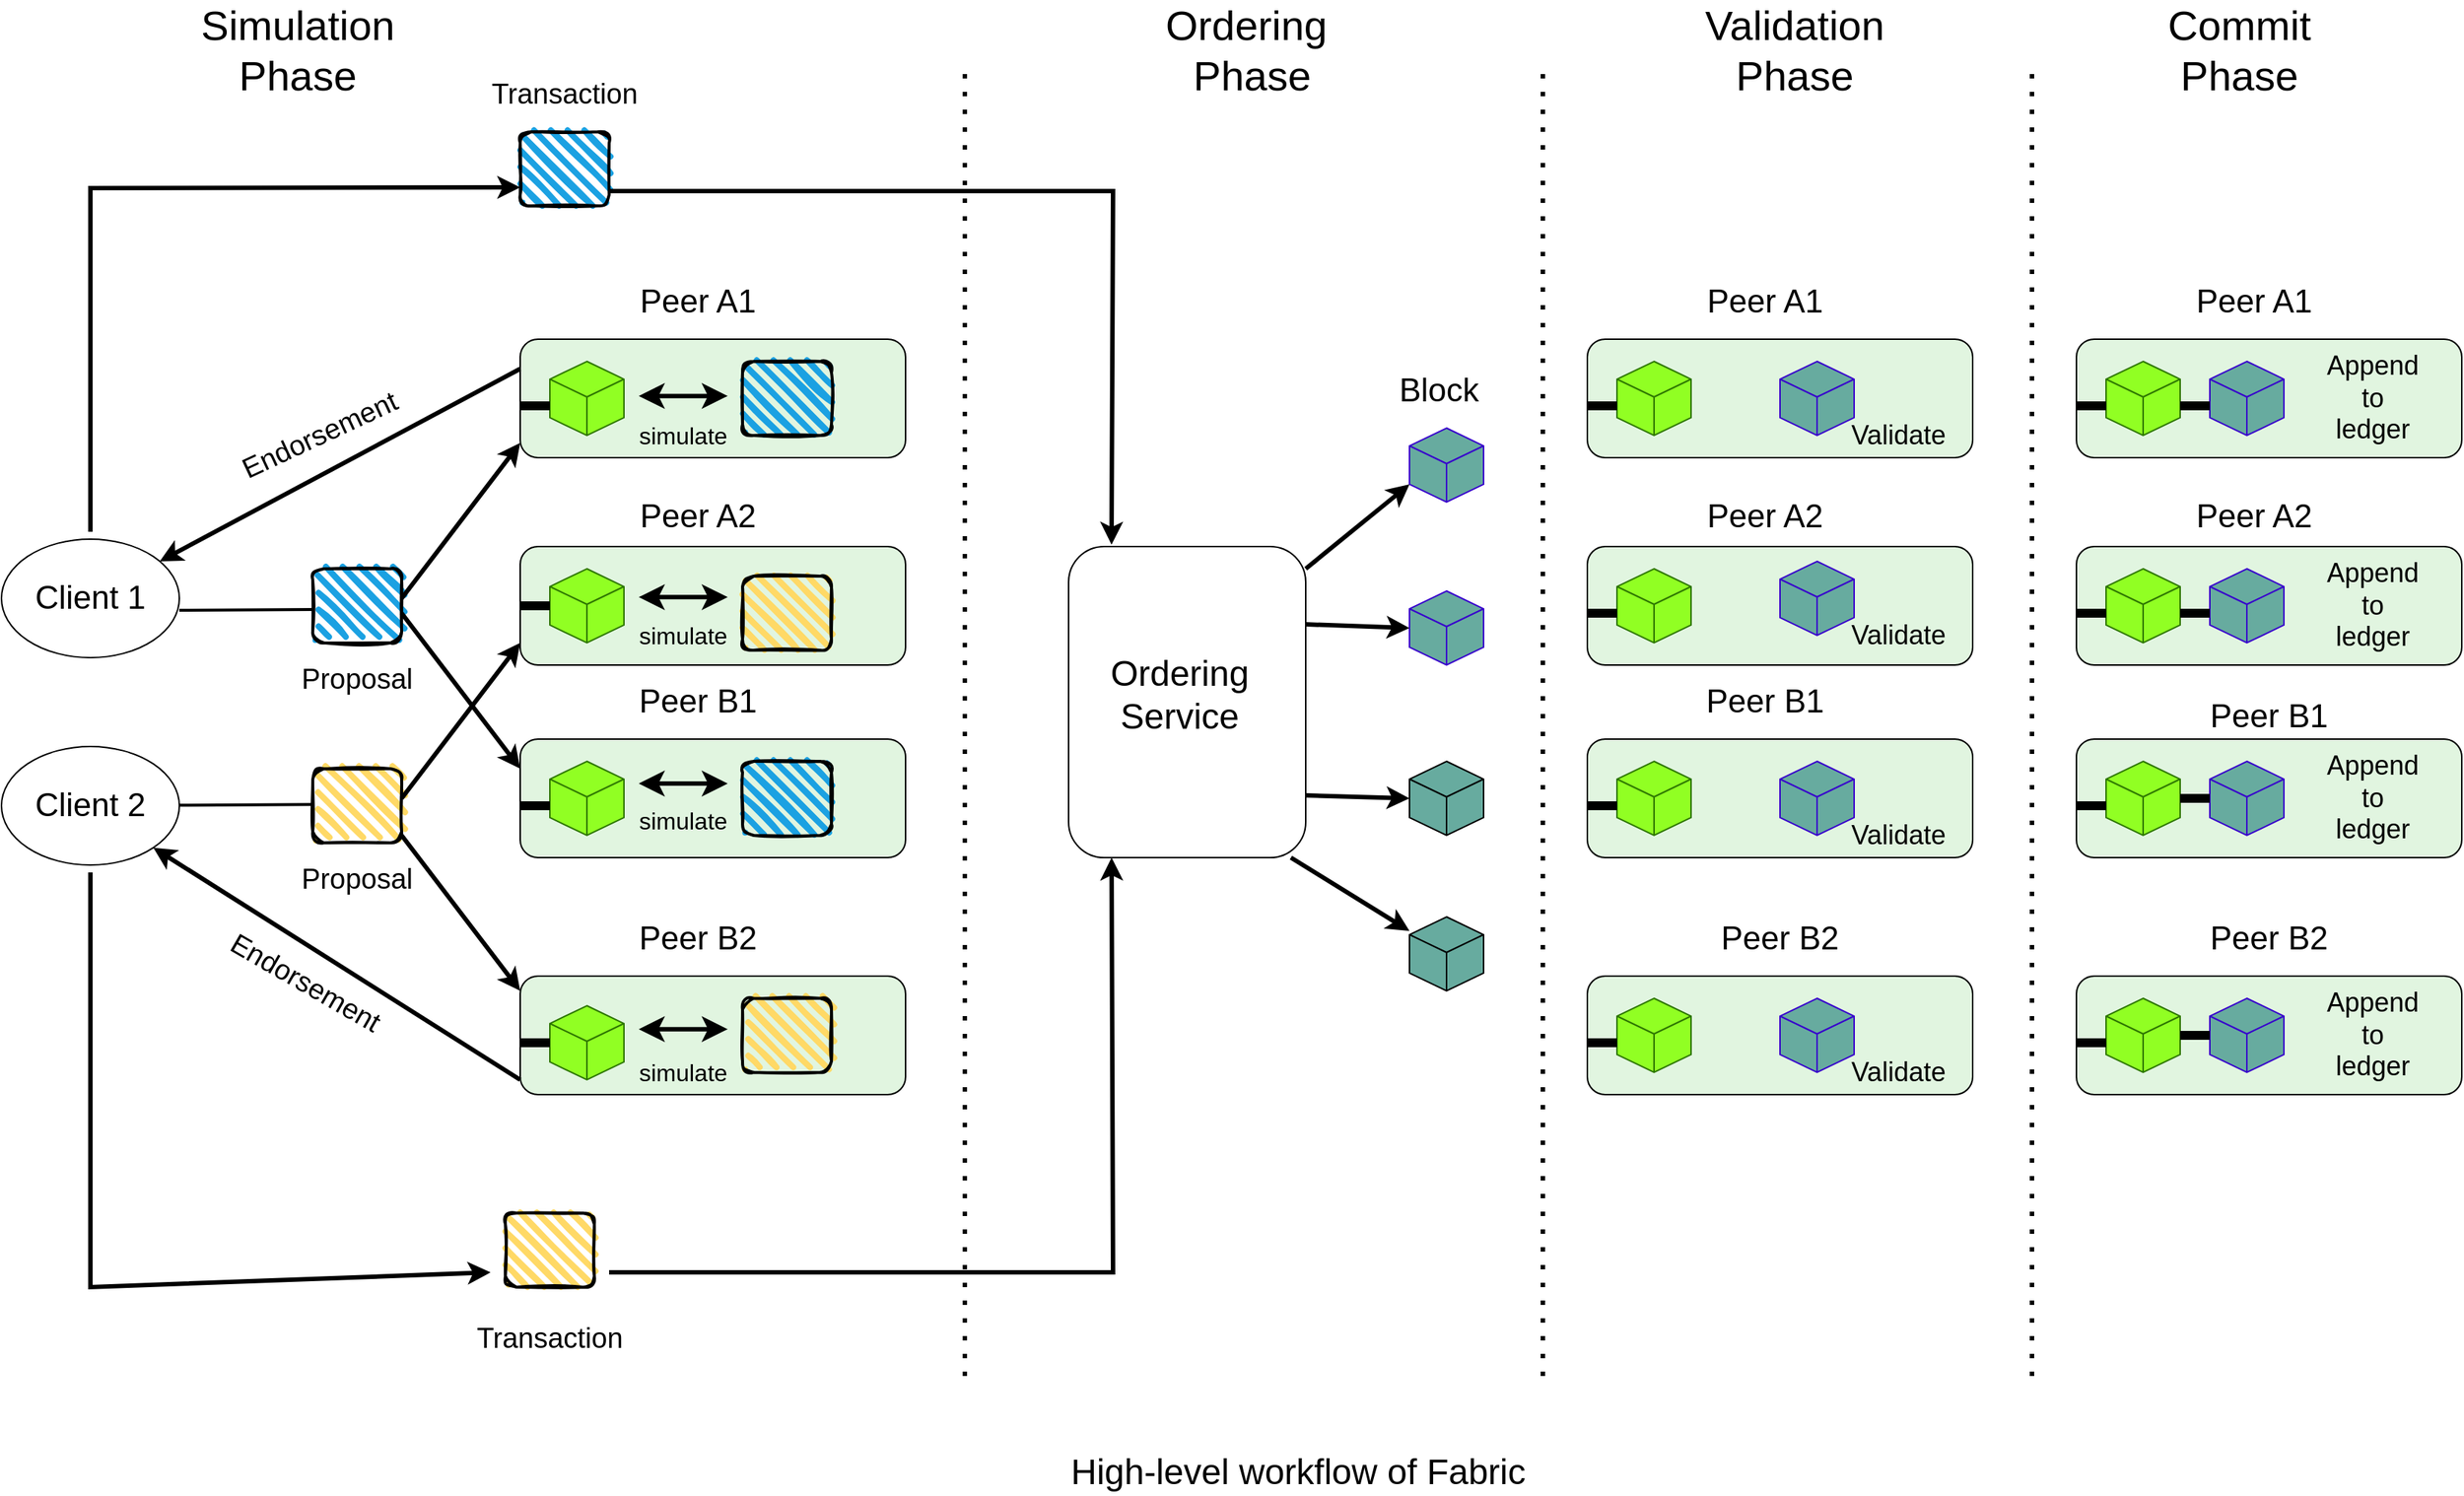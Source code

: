 <mxfile version="21.5.2" type="github" pages="3">
  <diagram name="Page-1" id="nzDO3ZbdwUi7aDr2axk2">
    <mxGraphModel dx="2117" dy="1140" grid="1" gridSize="10" guides="1" tooltips="1" connect="1" arrows="1" fold="1" page="1" pageScale="1" pageWidth="2339" pageHeight="3300" math="0" shadow="0">
      <root>
        <mxCell id="0" />
        <mxCell id="1" parent="0" />
        <mxCell id="fq5BVHbG5BEVQjboFMJJ-3" value="" style="ellipse;whiteSpace=wrap;html=1;" vertex="1" parent="1">
          <mxGeometry x="450" y="515" width="120" height="80" as="geometry" />
        </mxCell>
        <mxCell id="fq5BVHbG5BEVQjboFMJJ-4" value="" style="ellipse;whiteSpace=wrap;html=1;" vertex="1" parent="1">
          <mxGeometry x="450" y="655" width="120" height="80" as="geometry" />
        </mxCell>
        <mxCell id="fq5BVHbG5BEVQjboFMJJ-5" value="" style="rounded=1;whiteSpace=wrap;html=1;fillColor=#E1F5E0;" vertex="1" parent="1">
          <mxGeometry x="800" y="380" width="260" height="80" as="geometry" />
        </mxCell>
        <mxCell id="fq5BVHbG5BEVQjboFMJJ-7" value="" style="rounded=1;whiteSpace=wrap;html=1;fillColor=#E1F5E0;" vertex="1" parent="1">
          <mxGeometry x="800" y="520" width="260" height="80" as="geometry" />
        </mxCell>
        <mxCell id="fq5BVHbG5BEVQjboFMJJ-8" value="" style="rounded=1;whiteSpace=wrap;html=1;fillColor=#E1F5E0;" vertex="1" parent="1">
          <mxGeometry x="800" y="650" width="260" height="80" as="geometry" />
        </mxCell>
        <mxCell id="fq5BVHbG5BEVQjboFMJJ-9" value="" style="rounded=1;whiteSpace=wrap;html=1;fillColor=#E1F5E0;" vertex="1" parent="1">
          <mxGeometry x="800" y="810" width="260" height="80" as="geometry" />
        </mxCell>
        <mxCell id="fq5BVHbG5BEVQjboFMJJ-10" value="" style="endArrow=none;dashed=1;html=1;dashPattern=1 3;strokeWidth=3;rounded=0;" edge="1" parent="1">
          <mxGeometry width="50" height="50" relative="1" as="geometry">
            <mxPoint x="1100" y="1080" as="sourcePoint" />
            <mxPoint x="1100" y="200" as="targetPoint" />
          </mxGeometry>
        </mxCell>
        <mxCell id="fq5BVHbG5BEVQjboFMJJ-11" value="" style="rounded=1;whiteSpace=wrap;html=1;" vertex="1" parent="1">
          <mxGeometry x="1170" y="520" width="160" height="210" as="geometry" />
        </mxCell>
        <mxCell id="fq5BVHbG5BEVQjboFMJJ-13" value="" style="html=1;whiteSpace=wrap;shape=isoCube2;backgroundOutline=1;isoAngle=15;fillColor=#67AB9F;fontColor=#ffffff;strokeColor=#3700CC;" vertex="1" parent="1">
          <mxGeometry x="1400" y="440" width="50" height="50" as="geometry" />
        </mxCell>
        <mxCell id="fq5BVHbG5BEVQjboFMJJ-14" value="" style="html=1;whiteSpace=wrap;shape=isoCube2;backgroundOutline=1;isoAngle=15;fillColor=#67AB9F;fontColor=#ffffff;strokeColor=#3700CC;" vertex="1" parent="1">
          <mxGeometry x="1400" y="550" width="50" height="50" as="geometry" />
        </mxCell>
        <mxCell id="fq5BVHbG5BEVQjboFMJJ-15" value="" style="html=1;whiteSpace=wrap;shape=isoCube2;backgroundOutline=1;isoAngle=15;fillColor=#67AB9F;" vertex="1" parent="1">
          <mxGeometry x="1400" y="665" width="50" height="50" as="geometry" />
        </mxCell>
        <mxCell id="fq5BVHbG5BEVQjboFMJJ-16" value="" style="html=1;whiteSpace=wrap;shape=isoCube2;backgroundOutline=1;isoAngle=15;fillColor=#67AB9F;" vertex="1" parent="1">
          <mxGeometry x="1400" y="770" width="50" height="50" as="geometry" />
        </mxCell>
        <mxCell id="fq5BVHbG5BEVQjboFMJJ-17" value="" style="endArrow=none;dashed=1;html=1;dashPattern=1 3;strokeWidth=3;rounded=0;" edge="1" parent="1">
          <mxGeometry width="50" height="50" relative="1" as="geometry">
            <mxPoint x="1490" y="1080" as="sourcePoint" />
            <mxPoint x="1490" y="200" as="targetPoint" />
          </mxGeometry>
        </mxCell>
        <mxCell id="fq5BVHbG5BEVQjboFMJJ-22" value="" style="html=1;whiteSpace=wrap;shape=isoCube2;backgroundOutline=1;isoAngle=15;fillColor=#91FF23;strokeColor=#2D7600;fontColor=#ffffff;" vertex="1" parent="1">
          <mxGeometry x="820" y="395" width="50" height="50" as="geometry" />
        </mxCell>
        <mxCell id="fq5BVHbG5BEVQjboFMJJ-23" value="" style="html=1;whiteSpace=wrap;shape=isoCube2;backgroundOutline=1;isoAngle=15;fillColor=#91FF23;fontColor=#ffffff;strokeColor=#2D7600;" vertex="1" parent="1">
          <mxGeometry x="820" y="535" width="50" height="50" as="geometry" />
        </mxCell>
        <mxCell id="fq5BVHbG5BEVQjboFMJJ-24" value="" style="html=1;whiteSpace=wrap;shape=isoCube2;backgroundOutline=1;isoAngle=15;fillColor=#91FF23;fontColor=#ffffff;strokeColor=#2D7600;" vertex="1" parent="1">
          <mxGeometry x="820" y="665" width="50" height="50" as="geometry" />
        </mxCell>
        <mxCell id="fq5BVHbG5BEVQjboFMJJ-25" value="" style="html=1;whiteSpace=wrap;shape=isoCube2;backgroundOutline=1;isoAngle=15;fillColor=#91FF23;fontColor=#ffffff;strokeColor=#2D7600;" vertex="1" parent="1">
          <mxGeometry x="820" y="830" width="50" height="50" as="geometry" />
        </mxCell>
        <mxCell id="fq5BVHbG5BEVQjboFMJJ-26" value="" style="line;strokeWidth=6;html=1;" vertex="1" parent="1">
          <mxGeometry x="800" y="850" width="20" height="10" as="geometry" />
        </mxCell>
        <mxCell id="fq5BVHbG5BEVQjboFMJJ-27" value="" style="line;strokeWidth=6;html=1;" vertex="1" parent="1">
          <mxGeometry x="800" y="690" width="20" height="10" as="geometry" />
        </mxCell>
        <mxCell id="fq5BVHbG5BEVQjboFMJJ-28" value="" style="line;strokeWidth=6;html=1;" vertex="1" parent="1">
          <mxGeometry x="800" y="555" width="20" height="10" as="geometry" />
        </mxCell>
        <mxCell id="fq5BVHbG5BEVQjboFMJJ-29" value="" style="line;strokeWidth=6;html=1;" vertex="1" parent="1">
          <mxGeometry x="800" y="420" width="20" height="10" as="geometry" />
        </mxCell>
        <mxCell id="fq5BVHbG5BEVQjboFMJJ-31" value="" style="rounded=1;whiteSpace=wrap;html=1;strokeWidth=2;fillWeight=4;hachureGap=8;hachureAngle=45;fillColor=#1ba1e2;sketch=1;" vertex="1" parent="1">
          <mxGeometry x="660" y="535" width="60" height="50" as="geometry" />
        </mxCell>
        <mxCell id="fq5BVHbG5BEVQjboFMJJ-32" value="" style="rounded=1;whiteSpace=wrap;html=1;strokeWidth=2;fillWeight=4;hachureGap=8;hachureAngle=45;fillColor=#FFD966;sketch=1;" vertex="1" parent="1">
          <mxGeometry x="660" y="670" width="60" height="50" as="geometry" />
        </mxCell>
        <mxCell id="fq5BVHbG5BEVQjboFMJJ-34" value="" style="endArrow=none;html=1;rounded=0;entryX=0;entryY=0.75;entryDx=0;entryDy=0;strokeWidth=2;" edge="1" parent="1">
          <mxGeometry width="50" height="50" relative="1" as="geometry">
            <mxPoint x="570" y="563" as="sourcePoint" />
            <mxPoint x="660" y="562.5" as="targetPoint" />
          </mxGeometry>
        </mxCell>
        <mxCell id="fq5BVHbG5BEVQjboFMJJ-35" value="" style="endArrow=none;html=1;rounded=0;entryX=0;entryY=0.75;entryDx=0;entryDy=0;strokeWidth=2;" edge="1" parent="1">
          <mxGeometry width="50" height="50" relative="1" as="geometry">
            <mxPoint x="570" y="694.67" as="sourcePoint" />
            <mxPoint x="660" y="694.17" as="targetPoint" />
          </mxGeometry>
        </mxCell>
        <mxCell id="fq5BVHbG5BEVQjboFMJJ-37" value="" style="endArrow=classic;html=1;rounded=0;entryX=0;entryY=0.25;entryDx=0;entryDy=0;strokeWidth=3;" edge="1" parent="1" target="fq5BVHbG5BEVQjboFMJJ-8">
          <mxGeometry width="50" height="50" relative="1" as="geometry">
            <mxPoint x="720" y="565" as="sourcePoint" />
            <mxPoint x="770" y="515" as="targetPoint" />
          </mxGeometry>
        </mxCell>
        <mxCell id="fq5BVHbG5BEVQjboFMJJ-39" value="" style="endArrow=classic;html=1;rounded=0;strokeWidth=3;" edge="1" parent="1">
          <mxGeometry width="50" height="50" relative="1" as="geometry">
            <mxPoint x="720" y="555" as="sourcePoint" />
            <mxPoint x="800" y="450" as="targetPoint" />
          </mxGeometry>
        </mxCell>
        <mxCell id="fq5BVHbG5BEVQjboFMJJ-40" value="" style="endArrow=classic;html=1;rounded=0;strokeWidth=3;" edge="1" parent="1">
          <mxGeometry width="50" height="50" relative="1" as="geometry">
            <mxPoint x="720" y="690" as="sourcePoint" />
            <mxPoint x="800" y="585" as="targetPoint" />
          </mxGeometry>
        </mxCell>
        <mxCell id="fq5BVHbG5BEVQjboFMJJ-41" value="" style="endArrow=classic;html=1;rounded=0;entryX=0;entryY=0.25;entryDx=0;entryDy=0;strokeWidth=3;" edge="1" parent="1">
          <mxGeometry width="50" height="50" relative="1" as="geometry">
            <mxPoint x="720" y="715" as="sourcePoint" />
            <mxPoint x="800" y="820" as="targetPoint" />
          </mxGeometry>
        </mxCell>
        <mxCell id="fq5BVHbG5BEVQjboFMJJ-43" value="" style="endArrow=classic;html=1;rounded=0;exitX=0;exitY=0.25;exitDx=0;exitDy=0;strokeWidth=3;" edge="1" parent="1" source="fq5BVHbG5BEVQjboFMJJ-5" target="fq5BVHbG5BEVQjboFMJJ-3">
          <mxGeometry width="50" height="50" relative="1" as="geometry">
            <mxPoint x="580" y="520" as="sourcePoint" />
            <mxPoint x="630" y="470" as="targetPoint" />
          </mxGeometry>
        </mxCell>
        <mxCell id="fq5BVHbG5BEVQjboFMJJ-44" value="" style="endArrow=classic;html=1;rounded=0;exitX=0;exitY=0.25;exitDx=0;exitDy=0;strokeWidth=3;entryX=1;entryY=1;entryDx=0;entryDy=0;" edge="1" parent="1" target="fq5BVHbG5BEVQjboFMJJ-4">
          <mxGeometry width="50" height="50" relative="1" as="geometry">
            <mxPoint x="800" y="880" as="sourcePoint" />
            <mxPoint x="557" y="1010" as="targetPoint" />
          </mxGeometry>
        </mxCell>
        <mxCell id="fq5BVHbG5BEVQjboFMJJ-45" value="" style="rounded=1;whiteSpace=wrap;html=1;strokeWidth=2;fillWeight=4;hachureGap=8;hachureAngle=45;fillColor=#1ba1e2;sketch=1;" vertex="1" parent="1">
          <mxGeometry x="800" y="240" width="60" height="50" as="geometry" />
        </mxCell>
        <mxCell id="fq5BVHbG5BEVQjboFMJJ-46" value="" style="rounded=1;whiteSpace=wrap;html=1;strokeWidth=2;fillWeight=4;hachureGap=8;hachureAngle=45;fillColor=#FFD966;sketch=1;" vertex="1" parent="1">
          <mxGeometry x="790" y="970" width="60" height="50" as="geometry" />
        </mxCell>
        <mxCell id="fq5BVHbG5BEVQjboFMJJ-49" value="" style="endArrow=classic;html=1;rounded=0;entryX=0;entryY=0.75;entryDx=0;entryDy=0;strokeWidth=3;" edge="1" parent="1" target="fq5BVHbG5BEVQjboFMJJ-45">
          <mxGeometry width="50" height="50" relative="1" as="geometry">
            <mxPoint x="510" y="510" as="sourcePoint" />
            <mxPoint x="520" y="280" as="targetPoint" />
            <Array as="points">
              <mxPoint x="510" y="278" />
            </Array>
          </mxGeometry>
        </mxCell>
        <mxCell id="fq5BVHbG5BEVQjboFMJJ-50" value="" style="endArrow=classic;html=1;rounded=0;strokeWidth=3;exitX=1;exitY=0.5;exitDx=0;exitDy=0;entryX=0.181;entryY=-0.006;entryDx=0;entryDy=0;entryPerimeter=0;" edge="1" parent="1" target="fq5BVHbG5BEVQjboFMJJ-11">
          <mxGeometry width="50" height="50" relative="1" as="geometry">
            <mxPoint x="860" y="280" as="sourcePoint" />
            <mxPoint x="1200" y="510" as="targetPoint" />
            <Array as="points">
              <mxPoint x="1200" y="280" />
            </Array>
          </mxGeometry>
        </mxCell>
        <mxCell id="fq5BVHbG5BEVQjboFMJJ-51" value="" style="endArrow=classic;html=1;rounded=0;strokeWidth=3;" edge="1" parent="1">
          <mxGeometry width="50" height="50" relative="1" as="geometry">
            <mxPoint x="510" y="740" as="sourcePoint" />
            <mxPoint x="780" y="1010" as="targetPoint" />
            <Array as="points">
              <mxPoint x="510" y="1020" />
            </Array>
          </mxGeometry>
        </mxCell>
        <mxCell id="fq5BVHbG5BEVQjboFMJJ-52" value="" style="endArrow=classic;html=1;rounded=0;strokeWidth=3;exitX=1;exitY=0.5;exitDx=0;exitDy=0;" edge="1" parent="1">
          <mxGeometry width="50" height="50" relative="1" as="geometry">
            <mxPoint x="860" y="1010" as="sourcePoint" />
            <mxPoint x="1199" y="730" as="targetPoint" />
            <Array as="points">
              <mxPoint x="1200" y="1010" />
            </Array>
          </mxGeometry>
        </mxCell>
        <mxCell id="fq5BVHbG5BEVQjboFMJJ-54" value="" style="endArrow=classic;html=1;rounded=0;entryX=0;entryY=0;entryDx=0;entryDy=37.996;entryPerimeter=0;strokeWidth=3;" edge="1" parent="1" target="fq5BVHbG5BEVQjboFMJJ-13">
          <mxGeometry width="50" height="50" relative="1" as="geometry">
            <mxPoint x="1330" y="535" as="sourcePoint" />
            <mxPoint x="1380" y="485" as="targetPoint" />
          </mxGeometry>
        </mxCell>
        <mxCell id="fq5BVHbG5BEVQjboFMJJ-57" value="" style="endArrow=classic;html=1;rounded=0;entryX=0;entryY=0.5;entryDx=0;entryDy=0;entryPerimeter=0;strokeWidth=3;exitX=1;exitY=0.25;exitDx=0;exitDy=0;" edge="1" parent="1" source="fq5BVHbG5BEVQjboFMJJ-11" target="fq5BVHbG5BEVQjboFMJJ-14">
          <mxGeometry width="50" height="50" relative="1" as="geometry">
            <mxPoint x="1330" y="600" as="sourcePoint" />
            <mxPoint x="1400" y="543" as="targetPoint" />
          </mxGeometry>
        </mxCell>
        <mxCell id="fq5BVHbG5BEVQjboFMJJ-60" value="" style="endArrow=classic;html=1;rounded=0;entryX=0;entryY=0.5;entryDx=0;entryDy=0;entryPerimeter=0;strokeWidth=3;exitX=1;exitY=0.25;exitDx=0;exitDy=0;" edge="1" parent="1">
          <mxGeometry width="50" height="50" relative="1" as="geometry">
            <mxPoint x="1330" y="688" as="sourcePoint" />
            <mxPoint x="1400" y="690" as="targetPoint" />
          </mxGeometry>
        </mxCell>
        <mxCell id="fq5BVHbG5BEVQjboFMJJ-61" value="" style="endArrow=classic;html=1;rounded=0;strokeWidth=3;exitX=1;exitY=0.25;exitDx=0;exitDy=0;" edge="1" parent="1" target="fq5BVHbG5BEVQjboFMJJ-16">
          <mxGeometry width="50" height="50" relative="1" as="geometry">
            <mxPoint x="1320" y="730" as="sourcePoint" />
            <mxPoint x="1390" y="732" as="targetPoint" />
          </mxGeometry>
        </mxCell>
        <mxCell id="fq5BVHbG5BEVQjboFMJJ-66" value="" style="rounded=1;whiteSpace=wrap;html=1;fillColor=#E1F5E0;" vertex="1" parent="1">
          <mxGeometry x="1520" y="380" width="260" height="80" as="geometry" />
        </mxCell>
        <mxCell id="fq5BVHbG5BEVQjboFMJJ-67" value="" style="html=1;whiteSpace=wrap;shape=isoCube2;backgroundOutline=1;isoAngle=15;fillColor=#91FF23;strokeColor=#2D7600;fontColor=#ffffff;" vertex="1" parent="1">
          <mxGeometry x="1540" y="395" width="50" height="50" as="geometry" />
        </mxCell>
        <mxCell id="fq5BVHbG5BEVQjboFMJJ-68" value="" style="line;strokeWidth=6;html=1;" vertex="1" parent="1">
          <mxGeometry x="1520" y="420" width="20" height="10" as="geometry" />
        </mxCell>
        <mxCell id="fq5BVHbG5BEVQjboFMJJ-69" value="" style="rounded=1;whiteSpace=wrap;html=1;fillColor=#E1F5E0;" vertex="1" parent="1">
          <mxGeometry x="1520" y="520" width="260" height="80" as="geometry" />
        </mxCell>
        <mxCell id="fq5BVHbG5BEVQjboFMJJ-70" value="" style="html=1;whiteSpace=wrap;shape=isoCube2;backgroundOutline=1;isoAngle=15;fillColor=#91FF23;strokeColor=#2D7600;fontColor=#ffffff;" vertex="1" parent="1">
          <mxGeometry x="1540" y="535" width="50" height="50" as="geometry" />
        </mxCell>
        <mxCell id="fq5BVHbG5BEVQjboFMJJ-71" value="" style="line;strokeWidth=6;html=1;" vertex="1" parent="1">
          <mxGeometry x="1520" y="560" width="20" height="10" as="geometry" />
        </mxCell>
        <mxCell id="fq5BVHbG5BEVQjboFMJJ-72" value="" style="rounded=1;whiteSpace=wrap;html=1;fillColor=#E1F5E0;" vertex="1" parent="1">
          <mxGeometry x="1520" y="650" width="260" height="80" as="geometry" />
        </mxCell>
        <mxCell id="fq5BVHbG5BEVQjboFMJJ-73" value="" style="html=1;whiteSpace=wrap;shape=isoCube2;backgroundOutline=1;isoAngle=15;fillColor=#91FF23;strokeColor=#2D7600;fontColor=#ffffff;" vertex="1" parent="1">
          <mxGeometry x="1540" y="665" width="50" height="50" as="geometry" />
        </mxCell>
        <mxCell id="fq5BVHbG5BEVQjboFMJJ-74" value="" style="line;strokeWidth=6;html=1;" vertex="1" parent="1">
          <mxGeometry x="1520" y="690" width="20" height="10" as="geometry" />
        </mxCell>
        <mxCell id="fq5BVHbG5BEVQjboFMJJ-75" value="" style="rounded=1;whiteSpace=wrap;html=1;fillColor=#E1F5E0;" vertex="1" parent="1">
          <mxGeometry x="1520" y="810" width="260" height="80" as="geometry" />
        </mxCell>
        <mxCell id="fq5BVHbG5BEVQjboFMJJ-76" value="" style="html=1;whiteSpace=wrap;shape=isoCube2;backgroundOutline=1;isoAngle=15;fillColor=#91FF23;strokeColor=#2D7600;fontColor=#ffffff;" vertex="1" parent="1">
          <mxGeometry x="1540" y="825" width="50" height="50" as="geometry" />
        </mxCell>
        <mxCell id="fq5BVHbG5BEVQjboFMJJ-77" value="" style="line;strokeWidth=6;html=1;" vertex="1" parent="1">
          <mxGeometry x="1520" y="850" width="20" height="10" as="geometry" />
        </mxCell>
        <mxCell id="fq5BVHbG5BEVQjboFMJJ-78" value="" style="endArrow=none;dashed=1;html=1;dashPattern=1 3;strokeWidth=3;rounded=0;" edge="1" parent="1">
          <mxGeometry width="50" height="50" relative="1" as="geometry">
            <mxPoint x="1820" y="1080" as="sourcePoint" />
            <mxPoint x="1820" y="200" as="targetPoint" />
          </mxGeometry>
        </mxCell>
        <mxCell id="fq5BVHbG5BEVQjboFMJJ-80" value="" style="html=1;whiteSpace=wrap;shape=isoCube2;backgroundOutline=1;isoAngle=15;fillColor=#67AB9F;fontColor=#ffffff;strokeColor=#3700CC;" vertex="1" parent="1">
          <mxGeometry x="1650" y="395" width="50" height="50" as="geometry" />
        </mxCell>
        <mxCell id="fq5BVHbG5BEVQjboFMJJ-81" value="" style="html=1;whiteSpace=wrap;shape=isoCube2;backgroundOutline=1;isoAngle=15;fillColor=#67AB9F;fontColor=#ffffff;strokeColor=#3700CC;" vertex="1" parent="1">
          <mxGeometry x="1650" y="530" width="50" height="50" as="geometry" />
        </mxCell>
        <mxCell id="fq5BVHbG5BEVQjboFMJJ-82" value="" style="html=1;whiteSpace=wrap;shape=isoCube2;backgroundOutline=1;isoAngle=15;fillColor=#67AB9F;fontColor=#ffffff;strokeColor=#3700CC;" vertex="1" parent="1">
          <mxGeometry x="1650" y="665" width="50" height="50" as="geometry" />
        </mxCell>
        <mxCell id="fq5BVHbG5BEVQjboFMJJ-83" value="" style="html=1;whiteSpace=wrap;shape=isoCube2;backgroundOutline=1;isoAngle=15;fillColor=#67AB9F;fontColor=#ffffff;strokeColor=#3700CC;" vertex="1" parent="1">
          <mxGeometry x="1650" y="825" width="50" height="50" as="geometry" />
        </mxCell>
        <mxCell id="fq5BVHbG5BEVQjboFMJJ-84" value="" style="rounded=1;whiteSpace=wrap;html=1;fillColor=#E1F5E0;" vertex="1" parent="1">
          <mxGeometry x="1850" y="380" width="260" height="80" as="geometry" />
        </mxCell>
        <mxCell id="fq5BVHbG5BEVQjboFMJJ-85" value="" style="html=1;whiteSpace=wrap;shape=isoCube2;backgroundOutline=1;isoAngle=15;fillColor=#91FF23;strokeColor=#2D7600;fontColor=#ffffff;" vertex="1" parent="1">
          <mxGeometry x="1870" y="395" width="50" height="50" as="geometry" />
        </mxCell>
        <mxCell id="fq5BVHbG5BEVQjboFMJJ-86" value="" style="line;strokeWidth=6;html=1;" vertex="1" parent="1">
          <mxGeometry x="1850" y="420" width="20" height="10" as="geometry" />
        </mxCell>
        <mxCell id="fq5BVHbG5BEVQjboFMJJ-87" value="" style="html=1;whiteSpace=wrap;shape=isoCube2;backgroundOutline=1;isoAngle=15;fillColor=#67AB9F;fontColor=#ffffff;strokeColor=#3700CC;" vertex="1" parent="1">
          <mxGeometry x="1940" y="395" width="50" height="50" as="geometry" />
        </mxCell>
        <mxCell id="fq5BVHbG5BEVQjboFMJJ-88" value="" style="rounded=1;whiteSpace=wrap;html=1;fillColor=#E1F5E0;" vertex="1" parent="1">
          <mxGeometry x="1850" y="520" width="260" height="80" as="geometry" />
        </mxCell>
        <mxCell id="fq5BVHbG5BEVQjboFMJJ-89" value="" style="html=1;whiteSpace=wrap;shape=isoCube2;backgroundOutline=1;isoAngle=15;fillColor=#91FF23;strokeColor=#2D7600;fontColor=#ffffff;" vertex="1" parent="1">
          <mxGeometry x="1870" y="535" width="50" height="50" as="geometry" />
        </mxCell>
        <mxCell id="fq5BVHbG5BEVQjboFMJJ-90" value="" style="line;strokeWidth=6;html=1;" vertex="1" parent="1">
          <mxGeometry x="1850" y="560" width="20" height="10" as="geometry" />
        </mxCell>
        <mxCell id="fq5BVHbG5BEVQjboFMJJ-91" value="" style="html=1;whiteSpace=wrap;shape=isoCube2;backgroundOutline=1;isoAngle=15;fillColor=#67AB9F;fontColor=#ffffff;strokeColor=#3700CC;" vertex="1" parent="1">
          <mxGeometry x="1940" y="535" width="50" height="50" as="geometry" />
        </mxCell>
        <mxCell id="fq5BVHbG5BEVQjboFMJJ-92" value="" style="rounded=1;whiteSpace=wrap;html=1;fillColor=#E1F5E0;" vertex="1" parent="1">
          <mxGeometry x="1850" y="650" width="260" height="80" as="geometry" />
        </mxCell>
        <mxCell id="fq5BVHbG5BEVQjboFMJJ-93" value="" style="html=1;whiteSpace=wrap;shape=isoCube2;backgroundOutline=1;isoAngle=15;fillColor=#91FF23;strokeColor=#2D7600;fontColor=#ffffff;" vertex="1" parent="1">
          <mxGeometry x="1870" y="665" width="50" height="50" as="geometry" />
        </mxCell>
        <mxCell id="fq5BVHbG5BEVQjboFMJJ-94" value="" style="line;strokeWidth=6;html=1;" vertex="1" parent="1">
          <mxGeometry x="1850" y="690" width="20" height="10" as="geometry" />
        </mxCell>
        <mxCell id="fq5BVHbG5BEVQjboFMJJ-95" value="" style="html=1;whiteSpace=wrap;shape=isoCube2;backgroundOutline=1;isoAngle=15;fillColor=#67AB9F;fontColor=#ffffff;strokeColor=#3700CC;" vertex="1" parent="1">
          <mxGeometry x="1940" y="665" width="50" height="50" as="geometry" />
        </mxCell>
        <mxCell id="fq5BVHbG5BEVQjboFMJJ-96" value="" style="rounded=1;whiteSpace=wrap;html=1;fillColor=#E1F5E0;" vertex="1" parent="1">
          <mxGeometry x="1850" y="810" width="260" height="80" as="geometry" />
        </mxCell>
        <mxCell id="fq5BVHbG5BEVQjboFMJJ-97" value="" style="html=1;whiteSpace=wrap;shape=isoCube2;backgroundOutline=1;isoAngle=15;fillColor=#91FF23;strokeColor=#2D7600;fontColor=#ffffff;" vertex="1" parent="1">
          <mxGeometry x="1870" y="825" width="50" height="50" as="geometry" />
        </mxCell>
        <mxCell id="fq5BVHbG5BEVQjboFMJJ-98" value="" style="line;strokeWidth=6;html=1;" vertex="1" parent="1">
          <mxGeometry x="1850" y="850" width="20" height="10" as="geometry" />
        </mxCell>
        <mxCell id="fq5BVHbG5BEVQjboFMJJ-99" value="" style="html=1;whiteSpace=wrap;shape=isoCube2;backgroundOutline=1;isoAngle=15;fillColor=#67AB9F;fontColor=#ffffff;strokeColor=#3700CC;" vertex="1" parent="1">
          <mxGeometry x="1940" y="825" width="50" height="50" as="geometry" />
        </mxCell>
        <mxCell id="fq5BVHbG5BEVQjboFMJJ-100" value="" style="rounded=1;whiteSpace=wrap;html=1;strokeWidth=2;fillWeight=4;hachureGap=8;hachureAngle=45;fillColor=#1ba1e2;sketch=1;" vertex="1" parent="1">
          <mxGeometry x="950" y="395" width="60" height="50" as="geometry" />
        </mxCell>
        <mxCell id="fq5BVHbG5BEVQjboFMJJ-101" value="" style="rounded=1;whiteSpace=wrap;html=1;strokeWidth=2;fillWeight=4;hachureGap=8;hachureAngle=45;fillColor=#1ba1e2;sketch=1;" vertex="1" parent="1">
          <mxGeometry x="950" y="665" width="60" height="50" as="geometry" />
        </mxCell>
        <mxCell id="fq5BVHbG5BEVQjboFMJJ-102" value="" style="rounded=1;whiteSpace=wrap;html=1;strokeWidth=2;fillWeight=4;hachureGap=8;hachureAngle=45;fillColor=#FFD966;sketch=1;" vertex="1" parent="1">
          <mxGeometry x="950" y="540" width="60" height="50" as="geometry" />
        </mxCell>
        <mxCell id="fq5BVHbG5BEVQjboFMJJ-103" value="" style="rounded=1;whiteSpace=wrap;html=1;strokeWidth=2;fillWeight=4;hachureGap=8;hachureAngle=45;fillColor=#FFD966;sketch=1;" vertex="1" parent="1">
          <mxGeometry x="950" y="825" width="60" height="50" as="geometry" />
        </mxCell>
        <mxCell id="fq5BVHbG5BEVQjboFMJJ-104" value="&lt;font style=&quot;font-size: 22px;&quot;&gt;Client 1&lt;/font&gt;" style="text;strokeColor=none;fillColor=none;html=1;align=center;verticalAlign=middle;whiteSpace=wrap;rounded=0;fontSize=16;" vertex="1" parent="1">
          <mxGeometry x="450" y="540" width="120" height="30" as="geometry" />
        </mxCell>
        <mxCell id="fq5BVHbG5BEVQjboFMJJ-105" value="&lt;font style=&quot;font-size: 22px;&quot;&gt;Client 2&lt;/font&gt;" style="text;strokeColor=none;fillColor=none;html=1;align=center;verticalAlign=middle;whiteSpace=wrap;rounded=0;fontSize=16;" vertex="1" parent="1">
          <mxGeometry x="450" y="680" width="120" height="30" as="geometry" />
        </mxCell>
        <mxCell id="fq5BVHbG5BEVQjboFMJJ-106" value="&lt;font style=&quot;font-size: 19px;&quot;&gt;Proposal&lt;/font&gt;" style="text;html=1;strokeColor=none;fillColor=none;align=center;verticalAlign=middle;whiteSpace=wrap;rounded=0;fontSize=16;" vertex="1" parent="1">
          <mxGeometry x="645" y="595" width="90" height="30" as="geometry" />
        </mxCell>
        <mxCell id="fq5BVHbG5BEVQjboFMJJ-107" value="&lt;font style=&quot;font-size: 19px;&quot;&gt;Proposal&lt;/font&gt;" style="text;html=1;strokeColor=none;fillColor=none;align=center;verticalAlign=middle;whiteSpace=wrap;rounded=0;fontSize=16;" vertex="1" parent="1">
          <mxGeometry x="645" y="730" width="90" height="30" as="geometry" />
        </mxCell>
        <mxCell id="fq5BVHbG5BEVQjboFMJJ-108" value="&lt;font style=&quot;font-size: 19px;&quot;&gt;Endorsement&lt;br&gt;&lt;/font&gt;" style="text;html=1;strokeColor=none;fillColor=none;align=center;verticalAlign=middle;whiteSpace=wrap;rounded=0;fontSize=16;rotation=-25;" vertex="1" parent="1">
          <mxGeometry x="610" y="430" width="110" height="30" as="geometry" />
        </mxCell>
        <mxCell id="fq5BVHbG5BEVQjboFMJJ-109" value="&lt;font style=&quot;font-size: 19px;&quot;&gt;Endorsement&lt;br&gt;&lt;/font&gt;" style="text;html=1;strokeColor=none;fillColor=none;align=center;verticalAlign=middle;whiteSpace=wrap;rounded=0;fontSize=16;rotation=30;" vertex="1" parent="1">
          <mxGeometry x="600" y="800" width="110" height="30" as="geometry" />
        </mxCell>
        <mxCell id="fq5BVHbG5BEVQjboFMJJ-114" value="" style="endArrow=classic;startArrow=classic;html=1;rounded=0;fontSize=12;startSize=8;endSize=8;curved=1;strokeWidth=3;" edge="1" parent="1">
          <mxGeometry width="50" height="50" relative="1" as="geometry">
            <mxPoint x="880" y="418.33" as="sourcePoint" />
            <mxPoint x="940" y="418.33" as="targetPoint" />
          </mxGeometry>
        </mxCell>
        <mxCell id="fq5BVHbG5BEVQjboFMJJ-116" value="" style="endArrow=classic;startArrow=classic;html=1;rounded=0;fontSize=12;startSize=8;endSize=8;curved=1;strokeWidth=3;" edge="1" parent="1">
          <mxGeometry width="50" height="50" relative="1" as="geometry">
            <mxPoint x="880" y="680" as="sourcePoint" />
            <mxPoint x="940" y="680" as="targetPoint" />
          </mxGeometry>
        </mxCell>
        <mxCell id="fq5BVHbG5BEVQjboFMJJ-117" value="" style="endArrow=classic;startArrow=classic;html=1;rounded=0;fontSize=12;startSize=8;endSize=8;curved=1;strokeWidth=3;" edge="1" parent="1">
          <mxGeometry width="50" height="50" relative="1" as="geometry">
            <mxPoint x="880" y="554.17" as="sourcePoint" />
            <mxPoint x="940" y="554.17" as="targetPoint" />
          </mxGeometry>
        </mxCell>
        <mxCell id="fq5BVHbG5BEVQjboFMJJ-119" value="" style="endArrow=classic;startArrow=classic;html=1;rounded=0;fontSize=12;startSize=8;endSize=8;curved=1;strokeWidth=3;" edge="1" parent="1">
          <mxGeometry width="50" height="50" relative="1" as="geometry">
            <mxPoint x="880" y="845.83" as="sourcePoint" />
            <mxPoint x="940" y="845.83" as="targetPoint" />
          </mxGeometry>
        </mxCell>
        <mxCell id="fq5BVHbG5BEVQjboFMJJ-120" value="&lt;font style=&quot;font-size: 22px;&quot;&gt;Peer A1&lt;/font&gt;" style="text;strokeColor=none;fillColor=none;html=1;align=center;verticalAlign=middle;whiteSpace=wrap;rounded=0;fontSize=16;" vertex="1" parent="1">
          <mxGeometry x="860" y="340" width="120" height="30" as="geometry" />
        </mxCell>
        <mxCell id="fq5BVHbG5BEVQjboFMJJ-121" value="&lt;font style=&quot;font-size: 22px;&quot;&gt;Peer A2&lt;/font&gt;" style="text;strokeColor=none;fillColor=none;html=1;align=center;verticalAlign=middle;whiteSpace=wrap;rounded=0;fontSize=16;" vertex="1" parent="1">
          <mxGeometry x="860" y="485" width="120" height="30" as="geometry" />
        </mxCell>
        <mxCell id="fq5BVHbG5BEVQjboFMJJ-122" value="&lt;font style=&quot;font-size: 22px;&quot;&gt;Peer B1&lt;/font&gt;" style="text;strokeColor=none;fillColor=none;html=1;align=center;verticalAlign=middle;whiteSpace=wrap;rounded=0;fontSize=16;" vertex="1" parent="1">
          <mxGeometry x="860" y="610" width="120" height="30" as="geometry" />
        </mxCell>
        <mxCell id="fq5BVHbG5BEVQjboFMJJ-123" value="&lt;font style=&quot;font-size: 22px;&quot;&gt;Peer B2&lt;/font&gt;" style="text;strokeColor=none;fillColor=none;html=1;align=center;verticalAlign=middle;whiteSpace=wrap;rounded=0;fontSize=16;" vertex="1" parent="1">
          <mxGeometry x="860" y="770" width="120" height="30" as="geometry" />
        </mxCell>
        <mxCell id="fq5BVHbG5BEVQjboFMJJ-124" value="simulate" style="text;html=1;strokeColor=none;fillColor=none;align=center;verticalAlign=middle;whiteSpace=wrap;rounded=0;fontSize=16;" vertex="1" parent="1">
          <mxGeometry x="880" y="430" width="60" height="30" as="geometry" />
        </mxCell>
        <mxCell id="fq5BVHbG5BEVQjboFMJJ-125" value="simulate" style="text;html=1;strokeColor=none;fillColor=none;align=center;verticalAlign=middle;whiteSpace=wrap;rounded=0;fontSize=16;" vertex="1" parent="1">
          <mxGeometry x="880" y="565" width="60" height="30" as="geometry" />
        </mxCell>
        <mxCell id="fq5BVHbG5BEVQjboFMJJ-126" value="simulate" style="text;html=1;strokeColor=none;fillColor=none;align=center;verticalAlign=middle;whiteSpace=wrap;rounded=0;fontSize=16;" vertex="1" parent="1">
          <mxGeometry x="880" y="690" width="60" height="30" as="geometry" />
        </mxCell>
        <mxCell id="fq5BVHbG5BEVQjboFMJJ-127" value="simulate" style="text;html=1;strokeColor=none;fillColor=none;align=center;verticalAlign=middle;whiteSpace=wrap;rounded=0;fontSize=16;" vertex="1" parent="1">
          <mxGeometry x="880" y="860" width="60" height="30" as="geometry" />
        </mxCell>
        <mxCell id="fq5BVHbG5BEVQjboFMJJ-128" value="&lt;font style=&quot;font-size: 19px;&quot;&gt;Transaction&lt;/font&gt;" style="text;html=1;strokeColor=none;fillColor=none;align=center;verticalAlign=middle;whiteSpace=wrap;rounded=0;fontSize=16;" vertex="1" parent="1">
          <mxGeometry x="800" y="200" width="60" height="30" as="geometry" />
        </mxCell>
        <mxCell id="fq5BVHbG5BEVQjboFMJJ-129" value="&lt;font style=&quot;font-size: 19px;&quot;&gt;Transaction&lt;/font&gt;" style="text;html=1;strokeColor=none;fillColor=none;align=center;verticalAlign=middle;whiteSpace=wrap;rounded=0;fontSize=16;" vertex="1" parent="1">
          <mxGeometry x="790" y="1040" width="60" height="30" as="geometry" />
        </mxCell>
        <mxCell id="fq5BVHbG5BEVQjboFMJJ-130" value="&lt;font style=&quot;font-size: 24px;&quot;&gt;Ordering&lt;br&gt;Service&lt;/font&gt;" style="text;html=1;strokeColor=none;fillColor=none;align=center;verticalAlign=middle;whiteSpace=wrap;rounded=0;fontSize=16;" vertex="1" parent="1">
          <mxGeometry x="1180" y="580" width="130" height="80" as="geometry" />
        </mxCell>
        <mxCell id="fq5BVHbG5BEVQjboFMJJ-132" value="&lt;font style=&quot;font-size: 22px;&quot;&gt;Block&lt;/font&gt;" style="text;strokeColor=none;fillColor=none;html=1;align=center;verticalAlign=middle;whiteSpace=wrap;rounded=0;fontSize=16;" vertex="1" parent="1">
          <mxGeometry x="1360" y="400" width="120" height="30" as="geometry" />
        </mxCell>
        <mxCell id="fq5BVHbG5BEVQjboFMJJ-133" value="&lt;font style=&quot;font-size: 22px;&quot;&gt;Peer A1&lt;/font&gt;" style="text;strokeColor=none;fillColor=none;html=1;align=center;verticalAlign=middle;whiteSpace=wrap;rounded=0;fontSize=16;" vertex="1" parent="1">
          <mxGeometry x="1580" y="340" width="120" height="30" as="geometry" />
        </mxCell>
        <mxCell id="fq5BVHbG5BEVQjboFMJJ-134" value="&lt;font style=&quot;font-size: 22px;&quot;&gt;Peer A2&lt;/font&gt;" style="text;strokeColor=none;fillColor=none;html=1;align=center;verticalAlign=middle;whiteSpace=wrap;rounded=0;fontSize=16;" vertex="1" parent="1">
          <mxGeometry x="1580" y="485" width="120" height="30" as="geometry" />
        </mxCell>
        <mxCell id="fq5BVHbG5BEVQjboFMJJ-135" value="&lt;font style=&quot;font-size: 22px;&quot;&gt;Peer B1&lt;/font&gt;" style="text;strokeColor=none;fillColor=none;html=1;align=center;verticalAlign=middle;whiteSpace=wrap;rounded=0;fontSize=16;" vertex="1" parent="1">
          <mxGeometry x="1580" y="610" width="120" height="30" as="geometry" />
        </mxCell>
        <mxCell id="fq5BVHbG5BEVQjboFMJJ-136" value="&lt;font style=&quot;font-size: 22px;&quot;&gt;Peer B2&lt;/font&gt;" style="text;strokeColor=none;fillColor=none;html=1;align=center;verticalAlign=middle;whiteSpace=wrap;rounded=0;fontSize=16;" vertex="1" parent="1">
          <mxGeometry x="1590" y="770" width="120" height="30" as="geometry" />
        </mxCell>
        <mxCell id="fq5BVHbG5BEVQjboFMJJ-137" value="&lt;font style=&quot;font-size: 22px;&quot;&gt;Peer A1&lt;/font&gt;" style="text;strokeColor=none;fillColor=none;html=1;align=center;verticalAlign=middle;whiteSpace=wrap;rounded=0;fontSize=16;" vertex="1" parent="1">
          <mxGeometry x="1910" y="340" width="120" height="30" as="geometry" />
        </mxCell>
        <mxCell id="fq5BVHbG5BEVQjboFMJJ-138" value="&lt;font style=&quot;font-size: 22px;&quot;&gt;Peer A2&lt;/font&gt;" style="text;strokeColor=none;fillColor=none;html=1;align=center;verticalAlign=middle;whiteSpace=wrap;rounded=0;fontSize=16;" vertex="1" parent="1">
          <mxGeometry x="1910" y="485" width="120" height="30" as="geometry" />
        </mxCell>
        <mxCell id="fq5BVHbG5BEVQjboFMJJ-139" value="&lt;font style=&quot;font-size: 22px;&quot;&gt;Peer B1&lt;/font&gt;" style="text;strokeColor=none;fillColor=none;html=1;align=center;verticalAlign=middle;whiteSpace=wrap;rounded=0;fontSize=16;" vertex="1" parent="1">
          <mxGeometry x="1920" y="620" width="120" height="30" as="geometry" />
        </mxCell>
        <mxCell id="fq5BVHbG5BEVQjboFMJJ-140" value="&lt;font style=&quot;font-size: 22px;&quot;&gt;Peer B2&lt;/font&gt;" style="text;strokeColor=none;fillColor=none;html=1;align=center;verticalAlign=middle;whiteSpace=wrap;rounded=0;fontSize=16;" vertex="1" parent="1">
          <mxGeometry x="1920" y="770" width="120" height="30" as="geometry" />
        </mxCell>
        <mxCell id="fq5BVHbG5BEVQjboFMJJ-141" value="&lt;font style=&quot;font-size: 18px;&quot;&gt;Validate&lt;/font&gt;" style="text;html=1;strokeColor=none;fillColor=none;align=center;verticalAlign=middle;whiteSpace=wrap;rounded=0;fontSize=16;" vertex="1" parent="1">
          <mxGeometry x="1700" y="430" width="60" height="30" as="geometry" />
        </mxCell>
        <mxCell id="fq5BVHbG5BEVQjboFMJJ-142" value="&lt;font style=&quot;font-size: 18px;&quot;&gt;Validate&lt;/font&gt;" style="text;html=1;strokeColor=none;fillColor=none;align=center;verticalAlign=middle;whiteSpace=wrap;rounded=0;fontSize=16;" vertex="1" parent="1">
          <mxGeometry x="1700" y="565" width="60" height="30" as="geometry" />
        </mxCell>
        <mxCell id="fq5BVHbG5BEVQjboFMJJ-143" value="&lt;font style=&quot;font-size: 18px;&quot;&gt;Validate&lt;/font&gt;" style="text;html=1;strokeColor=none;fillColor=none;align=center;verticalAlign=middle;whiteSpace=wrap;rounded=0;fontSize=16;" vertex="1" parent="1">
          <mxGeometry x="1700" y="700" width="60" height="30" as="geometry" />
        </mxCell>
        <mxCell id="fq5BVHbG5BEVQjboFMJJ-144" value="&lt;font style=&quot;font-size: 18px;&quot;&gt;Validate&lt;/font&gt;" style="text;html=1;strokeColor=none;fillColor=none;align=center;verticalAlign=middle;whiteSpace=wrap;rounded=0;fontSize=16;" vertex="1" parent="1">
          <mxGeometry x="1700" y="860" width="60" height="30" as="geometry" />
        </mxCell>
        <mxCell id="fq5BVHbG5BEVQjboFMJJ-145" value="" style="line;strokeWidth=6;html=1;" vertex="1" parent="1">
          <mxGeometry x="1920" y="420" width="20" height="10" as="geometry" />
        </mxCell>
        <mxCell id="fq5BVHbG5BEVQjboFMJJ-146" value="" style="line;strokeWidth=6;html=1;" vertex="1" parent="1">
          <mxGeometry x="1920" y="555" width="20" height="20" as="geometry" />
        </mxCell>
        <mxCell id="fq5BVHbG5BEVQjboFMJJ-147" value="" style="line;strokeWidth=6;html=1;" vertex="1" parent="1">
          <mxGeometry x="1920" y="685" width="20" height="10" as="geometry" />
        </mxCell>
        <mxCell id="fq5BVHbG5BEVQjboFMJJ-148" value="" style="line;strokeWidth=6;html=1;" vertex="1" parent="1">
          <mxGeometry x="1920" y="845" width="20" height="10" as="geometry" />
        </mxCell>
        <mxCell id="fq5BVHbG5BEVQjboFMJJ-149" value="&lt;font style=&quot;font-size: 18px;&quot;&gt;Append&lt;br&gt;to ledger&lt;br&gt;&lt;/font&gt;" style="text;html=1;strokeColor=none;fillColor=none;align=center;verticalAlign=middle;whiteSpace=wrap;rounded=0;fontSize=16;" vertex="1" parent="1">
          <mxGeometry x="2020" y="405" width="60" height="30" as="geometry" />
        </mxCell>
        <mxCell id="fq5BVHbG5BEVQjboFMJJ-150" style="edgeStyle=none;curved=1;rounded=0;orthogonalLoop=1;jettySize=auto;html=1;exitX=0.75;exitY=1;exitDx=0;exitDy=0;fontSize=12;startSize=8;endSize=8;" edge="1" parent="1" source="fq5BVHbG5BEVQjboFMJJ-149" target="fq5BVHbG5BEVQjboFMJJ-149">
          <mxGeometry relative="1" as="geometry" />
        </mxCell>
        <mxCell id="fq5BVHbG5BEVQjboFMJJ-151" value="&lt;font style=&quot;font-size: 18px;&quot;&gt;Append&lt;br&gt;to ledger&lt;br&gt;&lt;/font&gt;" style="text;html=1;strokeColor=none;fillColor=none;align=center;verticalAlign=middle;whiteSpace=wrap;rounded=0;fontSize=16;" vertex="1" parent="1">
          <mxGeometry x="2020" y="545" width="60" height="30" as="geometry" />
        </mxCell>
        <mxCell id="fq5BVHbG5BEVQjboFMJJ-152" value="&lt;font style=&quot;font-size: 18px;&quot;&gt;Append&lt;br&gt;to ledger&lt;br&gt;&lt;/font&gt;" style="text;html=1;strokeColor=none;fillColor=none;align=center;verticalAlign=middle;whiteSpace=wrap;rounded=0;fontSize=16;" vertex="1" parent="1">
          <mxGeometry x="2020" y="675" width="60" height="30" as="geometry" />
        </mxCell>
        <mxCell id="fq5BVHbG5BEVQjboFMJJ-153" value="&lt;font style=&quot;font-size: 18px;&quot;&gt;Append&lt;br&gt;to ledger&lt;br&gt;&lt;/font&gt;" style="text;html=1;strokeColor=none;fillColor=none;align=center;verticalAlign=middle;whiteSpace=wrap;rounded=0;fontSize=16;" vertex="1" parent="1">
          <mxGeometry x="2020" y="835" width="60" height="30" as="geometry" />
        </mxCell>
        <mxCell id="fq5BVHbG5BEVQjboFMJJ-154" value="&lt;font style=&quot;font-size: 28px;&quot;&gt;Simulation Phase&lt;/font&gt;" style="text;html=1;strokeColor=none;fillColor=none;align=center;verticalAlign=middle;whiteSpace=wrap;rounded=0;fontSize=16;" vertex="1" parent="1">
          <mxGeometry x="620" y="170" width="60" height="30" as="geometry" />
        </mxCell>
        <mxCell id="fq5BVHbG5BEVQjboFMJJ-156" value="&lt;font style=&quot;font-size: 28px;&quot;&gt;Ordering&lt;br&gt;&amp;nbsp;Phase&lt;/font&gt;" style="text;html=1;strokeColor=none;fillColor=none;align=center;verticalAlign=middle;whiteSpace=wrap;rounded=0;fontSize=16;" vertex="1" parent="1">
          <mxGeometry x="1260" y="170" width="60" height="30" as="geometry" />
        </mxCell>
        <mxCell id="fq5BVHbG5BEVQjboFMJJ-157" value="&lt;font style=&quot;font-size: 28px;&quot;&gt;Validation Phase&lt;/font&gt;" style="text;html=1;strokeColor=none;fillColor=none;align=center;verticalAlign=middle;whiteSpace=wrap;rounded=0;fontSize=16;" vertex="1" parent="1">
          <mxGeometry x="1630" y="170" width="60" height="30" as="geometry" />
        </mxCell>
        <mxCell id="fq5BVHbG5BEVQjboFMJJ-158" value="&lt;font style=&quot;font-size: 28px;&quot;&gt;Commit Phase&lt;/font&gt;" style="text;html=1;strokeColor=none;fillColor=none;align=center;verticalAlign=middle;whiteSpace=wrap;rounded=0;fontSize=16;" vertex="1" parent="1">
          <mxGeometry x="1930" y="170" width="60" height="30" as="geometry" />
        </mxCell>
        <mxCell id="fq5BVHbG5BEVQjboFMJJ-159" value="&lt;font style=&quot;font-size: 24px;&quot;&gt;High-level workflow of Fabric&lt;/font&gt;" style="text;html=1;strokeColor=none;fillColor=none;align=center;verticalAlign=middle;whiteSpace=wrap;rounded=0;fontSize=16;" vertex="1" parent="1">
          <mxGeometry x="1030" y="1130" width="590" height="30" as="geometry" />
        </mxCell>
      </root>
    </mxGraphModel>
  </diagram>
  <diagram id="VElt9d0W_rlxhvmA3rYv" name="Page-2">
    <mxGraphModel dx="2754" dy="1052" grid="1" gridSize="10" guides="1" tooltips="1" connect="1" arrows="1" fold="1" page="0" pageScale="1" pageWidth="2339" pageHeight="3300" math="0" shadow="0">
      <root>
        <mxCell id="0" />
        <mxCell id="1" parent="0" />
        <mxCell id="P9eLD0W3PQ4g7GGJhnNG-40" value="" style="rounded=1;whiteSpace=wrap;html=1;fillColor=#D4E1F5;" vertex="1" parent="1">
          <mxGeometry x="-350" y="140" width="870" height="620" as="geometry" />
        </mxCell>
        <mxCell id="P9eLD0W3PQ4g7GGJhnNG-15" value="" style="shape=card;whiteSpace=wrap;html=1;direction=south;fillColor=#f8cecc;gradientColor=#ea6b66;strokeColor=#b85450;" vertex="1" parent="1">
          <mxGeometry x="160" y="640" width="100" height="80" as="geometry" />
        </mxCell>
        <mxCell id="P9eLD0W3PQ4g7GGJhnNG-14" value="" style="shape=card;whiteSpace=wrap;html=1;direction=south;fillColor=#f8cecc;gradientColor=#ea6b66;strokeColor=#b85450;" vertex="1" parent="1">
          <mxGeometry x="-100" y="630" width="100" height="80" as="geometry" />
        </mxCell>
        <mxCell id="P9eLD0W3PQ4g7GGJhnNG-13" value="" style="shape=card;whiteSpace=wrap;html=1;direction=south;fillColor=#f8cecc;gradientColor=#ea6b66;strokeColor=#b85450;" vertex="1" parent="1">
          <mxGeometry x="160" y="260" width="100" height="80" as="geometry" />
        </mxCell>
        <mxCell id="P9eLD0W3PQ4g7GGJhnNG-12" value="" style="shape=card;whiteSpace=wrap;html=1;direction=south;fillColor=#f8cecc;strokeColor=#b85450;gradientColor=#ea6b66;" vertex="1" parent="1">
          <mxGeometry x="-90" y="250" width="100" height="80" as="geometry" />
        </mxCell>
        <mxCell id="P9eLD0W3PQ4g7GGJhnNG-1" value="&lt;font style=&quot;font-size: 24px;&quot;&gt;Channel&lt;/font&gt;" style="ellipse;whiteSpace=wrap;html=1;fillColor=#fff2cc;strokeColor=#d6b656;gradientColor=#ffd966;" vertex="1" parent="1">
          <mxGeometry x="-240" y="410" width="510" height="80" as="geometry" />
        </mxCell>
        <mxCell id="P9eLD0W3PQ4g7GGJhnNG-2" value="" style="rounded=1;whiteSpace=wrap;html=1;fillColor=#E6FFCC;" vertex="1" parent="1">
          <mxGeometry x="-200" y="200" width="150" height="110" as="geometry" />
        </mxCell>
        <mxCell id="P9eLD0W3PQ4g7GGJhnNG-3" value="" style="rounded=1;whiteSpace=wrap;html=1;fillColor=#E6FFCC;" vertex="1" parent="1">
          <mxGeometry x="60" y="200" width="150" height="110" as="geometry" />
        </mxCell>
        <mxCell id="P9eLD0W3PQ4g7GGJhnNG-4" value="" style="rounded=1;whiteSpace=wrap;html=1;fillColor=#E6FFCC;" vertex="1" parent="1">
          <mxGeometry x="-200" y="580" width="150" height="110" as="geometry" />
        </mxCell>
        <mxCell id="P9eLD0W3PQ4g7GGJhnNG-5" value="" style="rounded=1;whiteSpace=wrap;html=1;fillColor=#E6FFCC;" vertex="1" parent="1">
          <mxGeometry x="60" y="580" width="150" height="110" as="geometry" />
        </mxCell>
        <mxCell id="P9eLD0W3PQ4g7GGJhnNG-9" value="" style="rounded=1;whiteSpace=wrap;html=1;fillColor=#d5e8d4;strokeColor=#82b366;gradientColor=#97d077;" vertex="1" parent="1">
          <mxGeometry x="350" y="400" width="150" height="110" as="geometry" />
        </mxCell>
        <mxCell id="P9eLD0W3PQ4g7GGJhnNG-10" value="" style="rhombus;whiteSpace=wrap;html=1;fillColor=#e6d0de;gradientColor=#d5739d;strokeColor=#996185;" vertex="1" parent="1">
          <mxGeometry x="-420" y="392.5" width="130" height="125" as="geometry" />
        </mxCell>
        <mxCell id="P9eLD0W3PQ4g7GGJhnNG-16" value="&lt;font style=&quot;font-size: 22px;&quot;&gt;Application User&lt;/font&gt;" style="shape=ext;double=1;rounded=1;whiteSpace=wrap;html=1;fillColor=#dae8fc;gradientColor=#66B2FF;strokeColor=#6c8ebf;" vertex="1" parent="1">
          <mxGeometry x="-680" y="400" width="180" height="100" as="geometry" />
        </mxCell>
        <mxCell id="P9eLD0W3PQ4g7GGJhnNG-17" value="&lt;font style=&quot;font-size: 20px;&quot;&gt;SDK&lt;/font&gt;" style="text;html=1;strokeColor=none;fillColor=none;align=center;verticalAlign=middle;whiteSpace=wrap;rounded=0;" vertex="1" parent="1">
          <mxGeometry x="-385" y="440" width="60" height="30" as="geometry" />
        </mxCell>
        <mxCell id="P9eLD0W3PQ4g7GGJhnNG-18" value="&lt;font style=&quot;font-size: 24px;&quot;&gt;Agent 1&lt;/font&gt;" style="text;html=1;strokeColor=none;fillColor=none;align=center;verticalAlign=middle;whiteSpace=wrap;rounded=0;" vertex="1" parent="1">
          <mxGeometry x="-170" y="240" width="90" height="30" as="geometry" />
        </mxCell>
        <mxCell id="P9eLD0W3PQ4g7GGJhnNG-19" value="&lt;font style=&quot;font-size: 24px;&quot;&gt;Agent 2&lt;/font&gt;" style="text;html=1;strokeColor=none;fillColor=none;align=center;verticalAlign=middle;whiteSpace=wrap;rounded=0;" vertex="1" parent="1">
          <mxGeometry x="90" y="240" width="90" height="30" as="geometry" />
        </mxCell>
        <mxCell id="P9eLD0W3PQ4g7GGJhnNG-20" value="&lt;font style=&quot;font-size: 24px;&quot;&gt;Agent 3&lt;/font&gt;" style="text;html=1;strokeColor=none;fillColor=none;align=center;verticalAlign=middle;whiteSpace=wrap;rounded=0;" vertex="1" parent="1">
          <mxGeometry x="-170" y="620" width="90" height="30" as="geometry" />
        </mxCell>
        <mxCell id="P9eLD0W3PQ4g7GGJhnNG-21" value="&lt;font style=&quot;font-size: 24px;&quot;&gt;Agent 4&lt;br&gt;&lt;/font&gt;" style="text;html=1;strokeColor=none;fillColor=none;align=center;verticalAlign=middle;whiteSpace=wrap;rounded=0;" vertex="1" parent="1">
          <mxGeometry x="90" y="620" width="90" height="30" as="geometry" />
        </mxCell>
        <mxCell id="P9eLD0W3PQ4g7GGJhnNG-22" value="&lt;span style=&quot;font-size: 20px;&quot;&gt;L1&lt;/span&gt;" style="text;html=1;strokeColor=none;fillColor=none;align=center;verticalAlign=middle;whiteSpace=wrap;rounded=0;" vertex="1" parent="1">
          <mxGeometry x="-70" y="290" width="90" height="30" as="geometry" />
        </mxCell>
        <mxCell id="P9eLD0W3PQ4g7GGJhnNG-23" value="&lt;span style=&quot;font-size: 20px;&quot;&gt;L1&lt;/span&gt;" style="text;html=1;strokeColor=none;fillColor=none;align=center;verticalAlign=middle;whiteSpace=wrap;rounded=0;" vertex="1" parent="1">
          <mxGeometry x="180" y="300" width="90" height="30" as="geometry" />
        </mxCell>
        <mxCell id="P9eLD0W3PQ4g7GGJhnNG-24" value="&lt;span style=&quot;font-size: 20px;&quot;&gt;L1&lt;/span&gt;" style="text;html=1;strokeColor=none;fillColor=none;align=center;verticalAlign=middle;whiteSpace=wrap;rounded=0;" vertex="1" parent="1">
          <mxGeometry x="180" y="680" width="90" height="30" as="geometry" />
        </mxCell>
        <mxCell id="P9eLD0W3PQ4g7GGJhnNG-25" value="&lt;span style=&quot;font-size: 20px;&quot;&gt;L1&lt;/span&gt;" style="text;html=1;strokeColor=none;fillColor=none;align=center;verticalAlign=middle;whiteSpace=wrap;rounded=0;" vertex="1" parent="1">
          <mxGeometry x="-70" y="670" width="90" height="30" as="geometry" />
        </mxCell>
        <mxCell id="P9eLD0W3PQ4g7GGJhnNG-26" value="&lt;span style=&quot;font-size: 20px;&quot;&gt;Peer node&lt;/span&gt;" style="text;html=1;strokeColor=none;fillColor=none;align=center;verticalAlign=middle;whiteSpace=wrap;rounded=0;" vertex="1" parent="1">
          <mxGeometry x="-180" y="160" width="110" height="30" as="geometry" />
        </mxCell>
        <mxCell id="P9eLD0W3PQ4g7GGJhnNG-27" value="&lt;span style=&quot;font-size: 20px;&quot;&gt;Ledger&lt;/span&gt;" style="text;html=1;strokeColor=none;fillColor=none;align=center;verticalAlign=middle;whiteSpace=wrap;rounded=0;" vertex="1" parent="1">
          <mxGeometry x="-80" y="340" width="90" height="30" as="geometry" />
        </mxCell>
        <mxCell id="P9eLD0W3PQ4g7GGJhnNG-28" value="&lt;font style=&quot;font-size: 24px;&quot;&gt;Orderer&lt;/font&gt;" style="text;html=1;strokeColor=none;fillColor=none;align=center;verticalAlign=middle;whiteSpace=wrap;rounded=0;" vertex="1" parent="1">
          <mxGeometry x="380" y="440" width="90" height="30" as="geometry" />
        </mxCell>
        <mxCell id="P9eLD0W3PQ4g7GGJhnNG-30" value="" style="endArrow=classic;html=1;rounded=0;entryX=0;entryY=0.5;entryDx=0;entryDy=0;strokeWidth=3;" edge="1" parent="1" target="P9eLD0W3PQ4g7GGJhnNG-10">
          <mxGeometry width="50" height="50" relative="1" as="geometry">
            <mxPoint x="-500" y="455" as="sourcePoint" />
            <mxPoint x="-450" y="410" as="targetPoint" />
          </mxGeometry>
        </mxCell>
        <mxCell id="P9eLD0W3PQ4g7GGJhnNG-31" value="" style="endArrow=classic;html=1;rounded=0;entryX=0;entryY=0.5;entryDx=0;entryDy=0;exitX=1;exitY=0.5;exitDx=0;exitDy=0;strokeWidth=3;" edge="1" parent="1" source="P9eLD0W3PQ4g7GGJhnNG-10" target="P9eLD0W3PQ4g7GGJhnNG-1">
          <mxGeometry width="50" height="50" relative="1" as="geometry">
            <mxPoint x="-290" y="460" as="sourcePoint" />
            <mxPoint x="-240" y="410" as="targetPoint" />
          </mxGeometry>
        </mxCell>
        <mxCell id="P9eLD0W3PQ4g7GGJhnNG-33" value="" style="endArrow=none;html=1;rounded=0;strokeWidth=3;" edge="1" parent="1">
          <mxGeometry width="50" height="50" relative="1" as="geometry">
            <mxPoint x="-130" y="420" as="sourcePoint" />
            <mxPoint x="-130" y="310" as="targetPoint" />
          </mxGeometry>
        </mxCell>
        <mxCell id="P9eLD0W3PQ4g7GGJhnNG-34" value="" style="endArrow=none;html=1;rounded=0;strokeWidth=3;exitX=0.728;exitY=0.072;exitDx=0;exitDy=0;exitPerimeter=0;" edge="1" parent="1" source="P9eLD0W3PQ4g7GGJhnNG-1">
          <mxGeometry width="50" height="50" relative="1" as="geometry">
            <mxPoint x="134" y="400" as="sourcePoint" />
            <mxPoint x="134.23" y="310" as="targetPoint" />
          </mxGeometry>
        </mxCell>
        <mxCell id="P9eLD0W3PQ4g7GGJhnNG-35" value="" style="endArrow=none;html=1;rounded=0;strokeWidth=3;" edge="1" parent="1">
          <mxGeometry width="50" height="50" relative="1" as="geometry">
            <mxPoint x="-125.77" y="580" as="sourcePoint" />
            <mxPoint x="-126" y="480" as="targetPoint" />
          </mxGeometry>
        </mxCell>
        <mxCell id="P9eLD0W3PQ4g7GGJhnNG-39" value="" style="endArrow=none;html=1;rounded=0;strokeWidth=3;exitX=0.728;exitY=0.072;exitDx=0;exitDy=0;exitPerimeter=0;entryX=-0.025;entryY=0.412;entryDx=0;entryDy=0;entryPerimeter=0;" edge="1" parent="1" target="P9eLD0W3PQ4g7GGJhnNG-9">
          <mxGeometry width="50" height="50" relative="1" as="geometry">
            <mxPoint x="270" y="446" as="sourcePoint" />
            <mxPoint x="273.23" y="340" as="targetPoint" />
          </mxGeometry>
        </mxCell>
        <mxCell id="P9eLD0W3PQ4g7GGJhnNG-42" value="" style="endArrow=none;html=1;rounded=0;strokeWidth=3;" edge="1" parent="1">
          <mxGeometry width="50" height="50" relative="1" as="geometry">
            <mxPoint x="134.46" y="580" as="sourcePoint" />
            <mxPoint x="134" y="490" as="targetPoint" />
          </mxGeometry>
        </mxCell>
        <mxCell id="P9eLD0W3PQ4g7GGJhnNG-44" value="&lt;span style=&quot;font-size: 20px;&quot;&gt;System Network&lt;/span&gt;" style="text;html=1;strokeColor=none;fillColor=none;align=center;verticalAlign=middle;whiteSpace=wrap;rounded=0;" vertex="1" parent="1">
          <mxGeometry y="780" width="170" height="30" as="geometry" />
        </mxCell>
      </root>
    </mxGraphModel>
  </diagram>
  <diagram id="85VN9j2bj17m0AScfjEM" name="Page-3">
    <mxGraphModel dx="1494" dy="805" grid="1" gridSize="10" guides="1" tooltips="1" connect="1" arrows="1" fold="1" page="1" pageScale="1" pageWidth="2339" pageHeight="3300" math="0" shadow="0">
      <root>
        <mxCell id="0" />
        <mxCell id="1" parent="0" />
        <mxCell id="Blz8dn4aL2qhjiYuC_JB-1" value="" style="rounded=1;whiteSpace=wrap;html=1;strokeColor=#000000;" vertex="1" parent="1">
          <mxGeometry x="200" y="450" width="140" height="70" as="geometry" />
        </mxCell>
        <mxCell id="Blz8dn4aL2qhjiYuC_JB-2" value="" style="rounded=1;whiteSpace=wrap;html=1;" vertex="1" parent="1">
          <mxGeometry x="480" y="310" width="180" height="100" as="geometry" />
        </mxCell>
        <mxCell id="Blz8dn4aL2qhjiYuC_JB-3" value="" style="rounded=1;whiteSpace=wrap;html=1;" vertex="1" parent="1">
          <mxGeometry x="480" y="560" width="180" height="100" as="geometry" />
        </mxCell>
        <mxCell id="Blz8dn4aL2qhjiYuC_JB-4" value="" style="rounded=1;whiteSpace=wrap;html=1;" vertex="1" parent="1">
          <mxGeometry x="880" y="320" width="180" height="100" as="geometry" />
        </mxCell>
        <mxCell id="Blz8dn4aL2qhjiYuC_JB-5" value="" style="rounded=1;whiteSpace=wrap;html=1;" vertex="1" parent="1">
          <mxGeometry x="880" y="560" width="180" height="100" as="geometry" />
        </mxCell>
        <mxCell id="Blz8dn4aL2qhjiYuC_JB-6" value="&lt;font style=&quot;font-size: 20px;&quot;&gt;Request Generator&lt;/font&gt;" style="text;html=1;strokeColor=none;fillColor=none;align=center;verticalAlign=middle;whiteSpace=wrap;rounded=0;" vertex="1" parent="1">
          <mxGeometry x="230" y="470" width="80" height="30" as="geometry" />
        </mxCell>
        <mxCell id="VEzBolcFg-b0dlD4gQky-4" value="&lt;span style=&quot;font-size: 20px;&quot;&gt;Endorsement&amp;nbsp;&lt;br&gt;peer&lt;br&gt;&lt;/span&gt;" style="text;html=1;strokeColor=none;fillColor=none;align=center;verticalAlign=middle;whiteSpace=wrap;rounded=0;" vertex="1" parent="1">
          <mxGeometry x="530" y="345" width="80" height="30" as="geometry" />
        </mxCell>
        <mxCell id="VEzBolcFg-b0dlD4gQky-5" value="&lt;span style=&quot;font-size: 20px;&quot;&gt;Ordering service peer&lt;br&gt;&lt;/span&gt;" style="text;html=1;strokeColor=none;fillColor=none;align=center;verticalAlign=middle;whiteSpace=wrap;rounded=0;" vertex="1" parent="1">
          <mxGeometry x="530" y="595" width="80" height="30" as="geometry" />
        </mxCell>
        <mxCell id="VEzBolcFg-b0dlD4gQky-6" value="&lt;span style=&quot;font-size: 20px;&quot;&gt;Accounting&lt;br&gt;peer&lt;br&gt;&lt;br&gt;&lt;/span&gt;" style="text;html=1;strokeColor=none;fillColor=none;align=center;verticalAlign=middle;whiteSpace=wrap;rounded=0;" vertex="1" parent="1">
          <mxGeometry x="930" y="370" width="80" height="30" as="geometry" />
        </mxCell>
        <mxCell id="VEzBolcFg-b0dlD4gQky-7" value="&lt;span style=&quot;font-size: 20px;&quot;&gt;Authorized&lt;br&gt;peer&lt;br&gt;&lt;/span&gt;" style="text;html=1;strokeColor=none;fillColor=none;align=center;verticalAlign=middle;whiteSpace=wrap;rounded=0;" vertex="1" parent="1">
          <mxGeometry x="930" y="595" width="80" height="30" as="geometry" />
        </mxCell>
        <mxCell id="VEzBolcFg-b0dlD4gQky-9" value="" style="endArrow=classic;html=1;rounded=0;entryX=-0.023;entryY=0.616;entryDx=0;entryDy=0;entryPerimeter=0;strokeWidth=3;" edge="1" parent="1" target="Blz8dn4aL2qhjiYuC_JB-2">
          <mxGeometry width="50" height="50" relative="1" as="geometry">
            <mxPoint x="330" y="450" as="sourcePoint" />
            <mxPoint x="380" y="400" as="targetPoint" />
          </mxGeometry>
        </mxCell>
        <mxCell id="VEzBolcFg-b0dlD4gQky-10" value="" style="endArrow=classic;html=1;rounded=0;strokeWidth=3;exitX=0;exitY=1;exitDx=0;exitDy=0;entryX=1;entryY=0.5;entryDx=0;entryDy=0;" edge="1" parent="1" source="Blz8dn4aL2qhjiYuC_JB-2" target="Blz8dn4aL2qhjiYuC_JB-1">
          <mxGeometry width="50" height="50" relative="1" as="geometry">
            <mxPoint x="340" y="460" as="sourcePoint" />
            <mxPoint x="280" y="580" as="targetPoint" />
          </mxGeometry>
        </mxCell>
        <mxCell id="VEzBolcFg-b0dlD4gQky-11" value="" style="endArrow=classic;html=1;rounded=0;entryX=-0.023;entryY=0.362;entryDx=0;entryDy=0;entryPerimeter=0;strokeWidth=3;" edge="1" parent="1" target="Blz8dn4aL2qhjiYuC_JB-3">
          <mxGeometry width="50" height="50" relative="1" as="geometry">
            <mxPoint x="340" y="520" as="sourcePoint" />
            <mxPoint x="486" y="442" as="targetPoint" />
          </mxGeometry>
        </mxCell>
        <mxCell id="VEzBolcFg-b0dlD4gQky-12" value="" style="endArrow=classic;html=1;rounded=0;entryX=-0.032;entryY=0.623;entryDx=0;entryDy=0;entryPerimeter=0;strokeWidth=3;" edge="1" parent="1" target="Blz8dn4aL2qhjiYuC_JB-5">
          <mxGeometry width="50" height="50" relative="1" as="geometry">
            <mxPoint x="660" y="620" as="sourcePoint" />
            <mxPoint x="796" y="696" as="targetPoint" />
          </mxGeometry>
        </mxCell>
        <mxCell id="VEzBolcFg-b0dlD4gQky-15" value="" style="endArrow=classic;startArrow=classic;html=1;rounded=0;entryX=0;entryY=0.5;entryDx=0;entryDy=0;exitX=1.007;exitY=0.603;exitDx=0;exitDy=0;exitPerimeter=0;strokeWidth=3;" edge="1" parent="1" source="Blz8dn4aL2qhjiYuC_JB-2" target="Blz8dn4aL2qhjiYuC_JB-4">
          <mxGeometry width="50" height="50" relative="1" as="geometry">
            <mxPoint x="750" y="370" as="sourcePoint" />
            <mxPoint x="800" y="320" as="targetPoint" />
          </mxGeometry>
        </mxCell>
        <mxCell id="VEzBolcFg-b0dlD4gQky-16" value="" style="endArrow=classic;startArrow=classic;html=1;rounded=0;entryX=0.056;entryY=0;entryDx=0;entryDy=0;exitX=1.007;exitY=0.603;exitDx=0;exitDy=0;exitPerimeter=0;strokeWidth=3;entryPerimeter=0;" edge="1" parent="1" target="Blz8dn4aL2qhjiYuC_JB-5">
          <mxGeometry width="50" height="50" relative="1" as="geometry">
            <mxPoint x="660" y="400" as="sourcePoint" />
            <mxPoint x="879" y="400" as="targetPoint" />
          </mxGeometry>
        </mxCell>
        <mxCell id="VEzBolcFg-b0dlD4gQky-17" value="" style="endArrow=classic;startArrow=classic;html=1;rounded=0;entryX=0.454;entryY=-0.03;entryDx=0;entryDy=0;exitX=1.007;exitY=0.603;exitDx=0;exitDy=0;exitPerimeter=0;strokeWidth=3;entryPerimeter=0;" edge="1" parent="1" target="Blz8dn4aL2qhjiYuC_JB-5">
          <mxGeometry width="50" height="50" relative="1" as="geometry">
            <mxPoint x="960" y="420" as="sourcePoint" />
            <mxPoint x="1179" y="420" as="targetPoint" />
          </mxGeometry>
        </mxCell>
        <mxCell id="VEzBolcFg-b0dlD4gQky-18" value="&lt;b&gt;&lt;font style=&quot;font-size: 14px;&quot;&gt;1 - Submit proposal&lt;/font&gt;&lt;/b&gt;" style="text;html=1;strokeColor=none;fillColor=none;align=center;verticalAlign=middle;whiteSpace=wrap;rounded=0;rotation=-30;" vertex="1" parent="1">
          <mxGeometry x="330" y="370" width="90" height="30" as="geometry" />
        </mxCell>
        <mxCell id="VEzBolcFg-b0dlD4gQky-19" value="&lt;b&gt;&lt;font style=&quot;font-size: 14px;&quot;&gt;2 - Duplicate the proposal and endorse&lt;/font&gt;&lt;/b&gt;" style="text;html=1;strokeColor=none;fillColor=none;align=center;verticalAlign=middle;whiteSpace=wrap;rounded=0;rotation=0;" vertex="1" parent="1">
          <mxGeometry x="480" y="270" width="185" height="30" as="geometry" />
        </mxCell>
        <mxCell id="VEzBolcFg-b0dlD4gQky-22" value="&lt;b&gt;&lt;font style=&quot;font-size: 14px;&quot;&gt;3 - Return endorsement result&lt;/font&gt;&lt;/b&gt;" style="text;html=1;strokeColor=none;fillColor=none;align=center;verticalAlign=middle;whiteSpace=wrap;rounded=0;rotation=-30;" vertex="1" parent="1">
          <mxGeometry x="350" y="450" width="185" height="30" as="geometry" />
        </mxCell>
        <mxCell id="VEzBolcFg-b0dlD4gQky-23" value="&lt;b&gt;&lt;font style=&quot;font-size: 14px;&quot;&gt;4 - Submit transaction&lt;/font&gt;&lt;/b&gt;" style="text;html=1;strokeColor=none;fillColor=none;align=center;verticalAlign=middle;whiteSpace=wrap;rounded=0;rotation=0;" vertex="1" parent="1">
          <mxGeometry x="270" y="570" width="185" height="30" as="geometry" />
        </mxCell>
        <mxCell id="VEzBolcFg-b0dlD4gQky-24" value="&lt;b&gt;&lt;font style=&quot;font-size: 14px;&quot;&gt;5 - Sort Transaction&lt;/font&gt;&lt;/b&gt;" style="text;html=1;strokeColor=none;fillColor=none;align=center;verticalAlign=middle;whiteSpace=wrap;rounded=0;rotation=0;" vertex="1" parent="1">
          <mxGeometry x="475" y="670" width="185" height="30" as="geometry" />
        </mxCell>
        <mxCell id="VEzBolcFg-b0dlD4gQky-25" value="&lt;span style=&quot;font-size: 14px;&quot;&gt;&lt;b&gt;6 - Broadcast data&lt;/b&gt;&lt;/span&gt;" style="text;html=1;strokeColor=none;fillColor=none;align=center;verticalAlign=middle;whiteSpace=wrap;rounded=0;rotation=0;" vertex="1" parent="1">
          <mxGeometry x="680" y="630" width="185" height="30" as="geometry" />
        </mxCell>
        <mxCell id="VEzBolcFg-b0dlD4gQky-26" value="&lt;span style=&quot;font-size: 14px;&quot;&gt;&lt;b&gt;7 - Update ledger&lt;/b&gt;&lt;/span&gt;" style="text;html=1;strokeColor=none;fillColor=none;align=center;verticalAlign=middle;whiteSpace=wrap;rounded=0;rotation=0;" vertex="1" parent="1">
          <mxGeometry x="880" y="670" width="185" height="30" as="geometry" />
        </mxCell>
        <mxCell id="VEzBolcFg-b0dlD4gQky-27" value="&lt;span style=&quot;font-size: 14px;&quot;&gt;&lt;b&gt;8 - Sync data&lt;/b&gt;&lt;/span&gt;" style="text;html=1;strokeColor=none;fillColor=none;align=center;verticalAlign=middle;whiteSpace=wrap;rounded=0;rotation=0;" vertex="1" parent="1">
          <mxGeometry x="640" y="480" width="185" height="30" as="geometry" />
        </mxCell>
        <mxCell id="VEzBolcFg-b0dlD4gQky-28" value="&lt;span style=&quot;font-size: 14px;&quot;&gt;&lt;b&gt;8 - Sync data&lt;/b&gt;&lt;/span&gt;" style="text;html=1;strokeColor=none;fillColor=none;align=center;verticalAlign=middle;whiteSpace=wrap;rounded=0;rotation=0;" vertex="1" parent="1">
          <mxGeometry x="680" y="340" width="185" height="30" as="geometry" />
        </mxCell>
        <mxCell id="VEzBolcFg-b0dlD4gQky-29" value="&lt;span style=&quot;font-size: 14px;&quot;&gt;&lt;b&gt;8 - Sync data&lt;/b&gt;&lt;/span&gt;" style="text;html=1;strokeColor=none;fillColor=none;align=center;verticalAlign=middle;whiteSpace=wrap;rounded=0;rotation=0;" vertex="1" parent="1">
          <mxGeometry x="920" y="470" width="185" height="30" as="geometry" />
        </mxCell>
        <mxCell id="VEzBolcFg-b0dlD4gQky-30" value="&lt;span style=&quot;font-size: 14px;&quot;&gt;&lt;b&gt;9 - Save data to ledger&lt;/b&gt;&lt;/span&gt;" style="text;html=1;strokeColor=none;fillColor=none;align=center;verticalAlign=middle;whiteSpace=wrap;rounded=0;rotation=0;" vertex="1" parent="1">
          <mxGeometry x="880" y="280" width="185" height="30" as="geometry" />
        </mxCell>
        <mxCell id="VEzBolcFg-b0dlD4gQky-31" value="&lt;font style=&quot;font-size: 18px;&quot;&gt;Transaction Flow Diagram&lt;/font&gt;" style="text;html=1;strokeColor=none;fillColor=none;align=center;verticalAlign=middle;whiteSpace=wrap;rounded=0;" vertex="1" parent="1">
          <mxGeometry x="615" y="770" width="225" height="30" as="geometry" />
        </mxCell>
      </root>
    </mxGraphModel>
  </diagram>
</mxfile>
